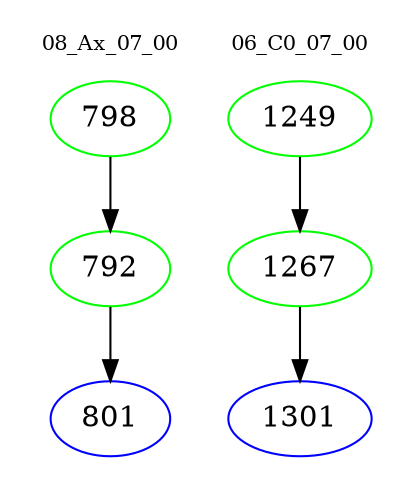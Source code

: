 digraph{
subgraph cluster_0 {
color = white
label = "08_Ax_07_00";
fontsize=10;
T0_798 [label="798", color="green"]
T0_798 -> T0_792 [color="black"]
T0_792 [label="792", color="green"]
T0_792 -> T0_801 [color="black"]
T0_801 [label="801", color="blue"]
}
subgraph cluster_1 {
color = white
label = "06_C0_07_00";
fontsize=10;
T1_1249 [label="1249", color="green"]
T1_1249 -> T1_1267 [color="black"]
T1_1267 [label="1267", color="green"]
T1_1267 -> T1_1301 [color="black"]
T1_1301 [label="1301", color="blue"]
}
}
